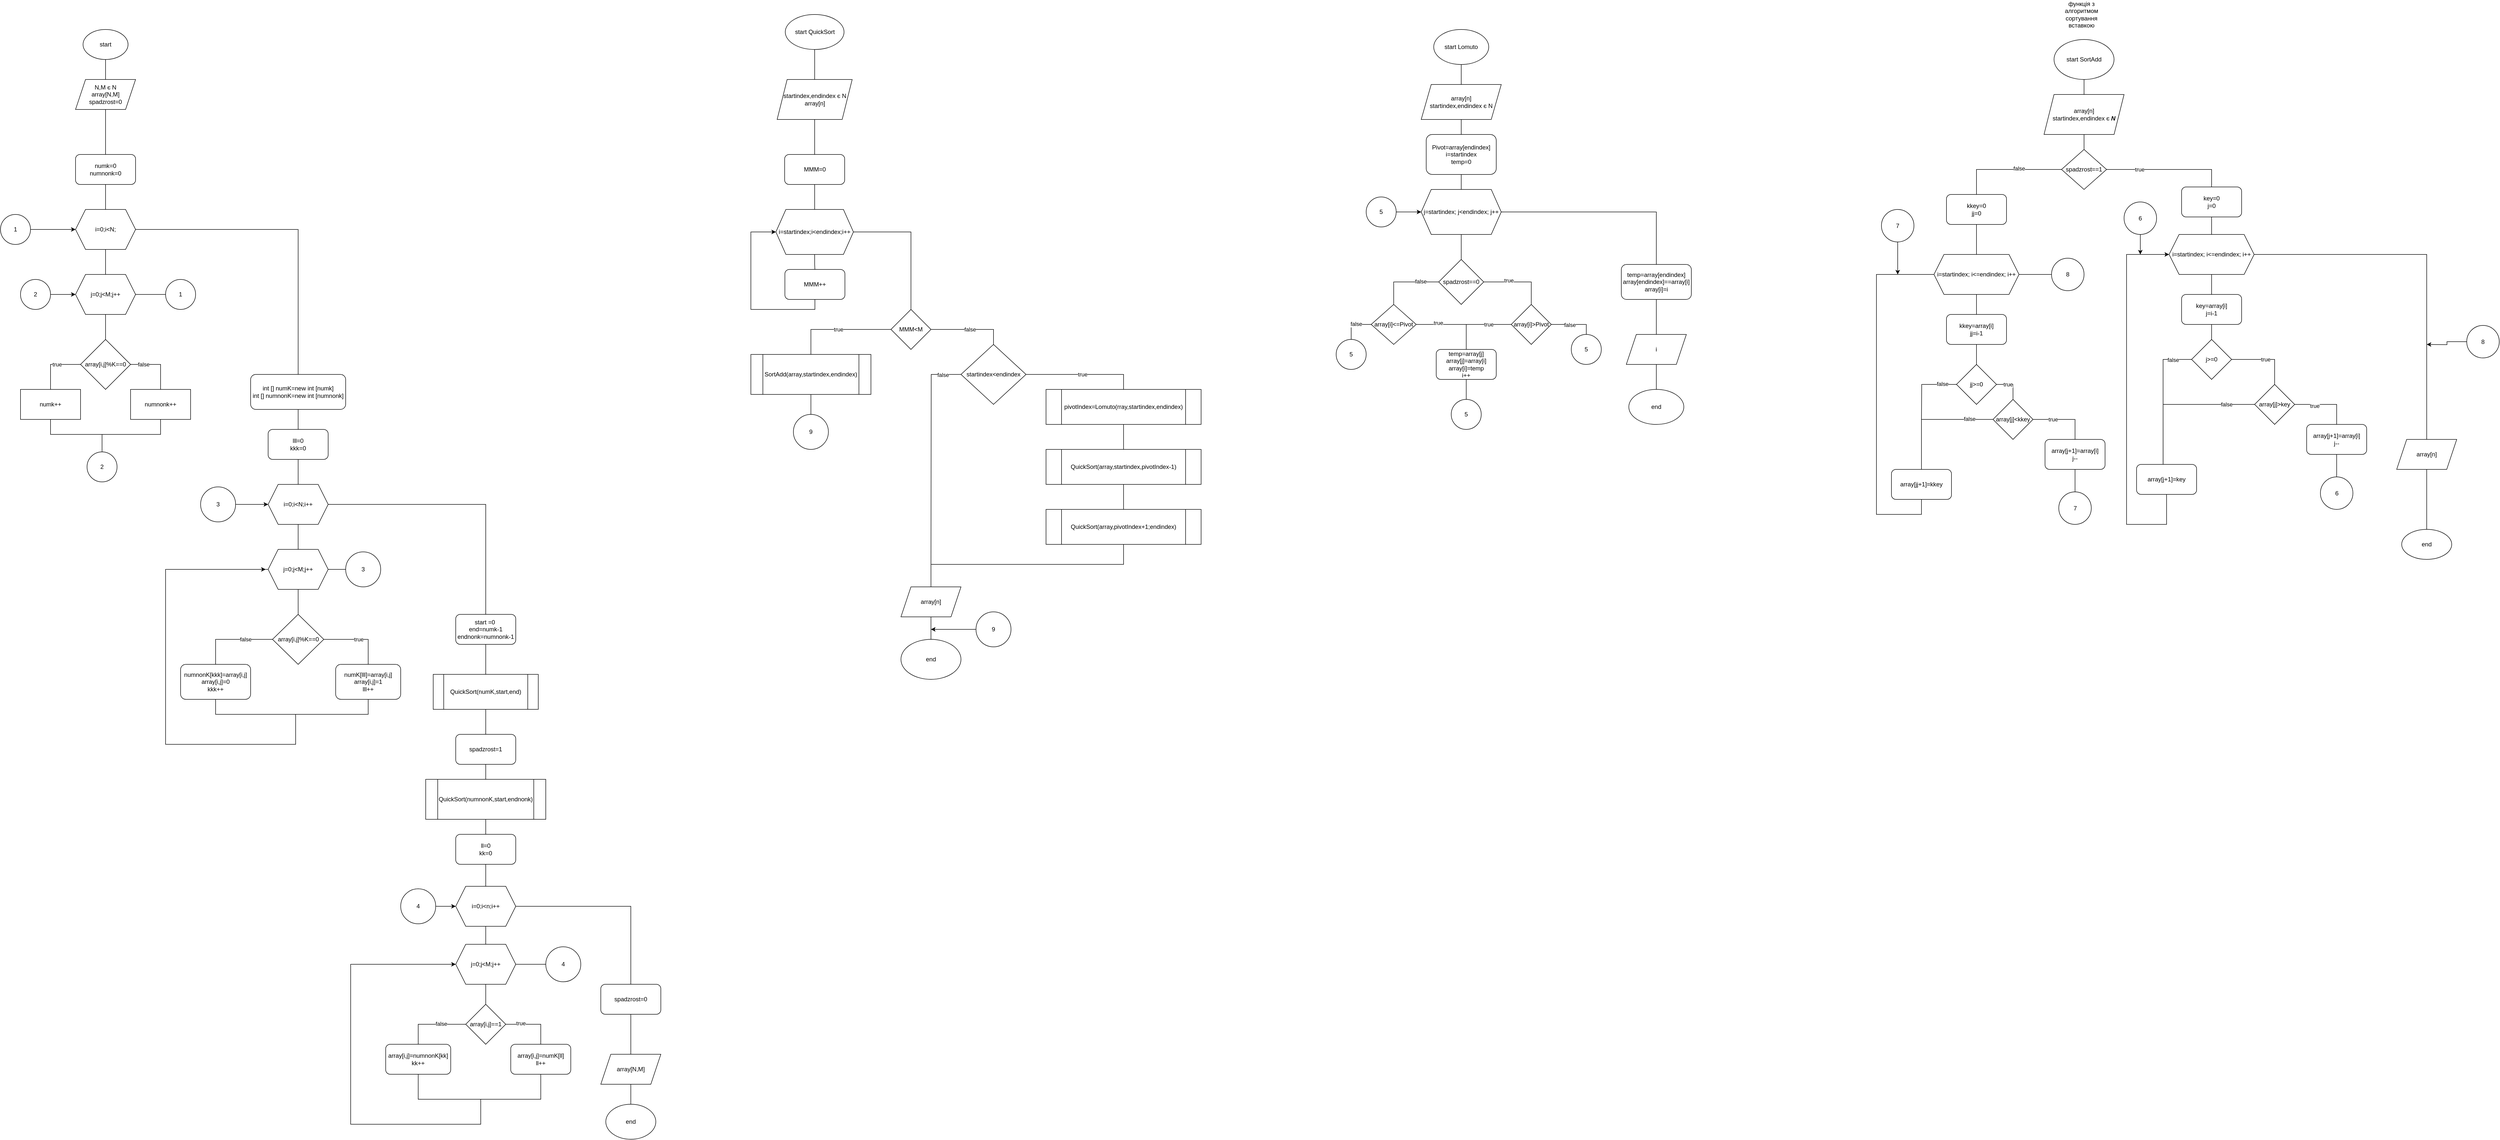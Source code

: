 <mxfile version="15.2.7" type="device"><diagram id="V5NnDhcC6yvz-lqe4se3" name="Сторінка-1"><mxGraphModel dx="1892" dy="2619" grid="1" gridSize="10" guides="1" tooltips="1" connect="1" arrows="1" fold="1" page="1" pageScale="1" pageWidth="827" pageHeight="1169" math="0" shadow="0"><root><mxCell id="0"/><mxCell id="1" parent="0"/><mxCell id="53g4qRXDk7pVkbtSQICC-3" value="" style="edgeStyle=orthogonalEdgeStyle;rounded=0;orthogonalLoop=1;jettySize=auto;html=1;endArrow=none;endFill=0;" parent="1" source="53g4qRXDk7pVkbtSQICC-1" target="53g4qRXDk7pVkbtSQICC-2" edge="1"><mxGeometry relative="1" as="geometry"/></mxCell><mxCell id="53g4qRXDk7pVkbtSQICC-1" value="start" style="ellipse;whiteSpace=wrap;html=1;" parent="1" vertex="1"><mxGeometry x="345" y="-40" width="90" height="60" as="geometry"/></mxCell><mxCell id="53g4qRXDk7pVkbtSQICC-35" style="edgeStyle=orthogonalEdgeStyle;rounded=0;orthogonalLoop=1;jettySize=auto;html=1;entryX=0.5;entryY=0;entryDx=0;entryDy=0;endArrow=none;endFill=0;" parent="1" source="53g4qRXDk7pVkbtSQICC-2" target="53g4qRXDk7pVkbtSQICC-4" edge="1"><mxGeometry relative="1" as="geometry"/></mxCell><mxCell id="53g4qRXDk7pVkbtSQICC-2" value="N,M є N&lt;br&gt;array[N,M]&lt;br&gt;spadzrost=0" style="shape=parallelogram;perimeter=parallelogramPerimeter;whiteSpace=wrap;html=1;fixedSize=1;" parent="1" vertex="1"><mxGeometry x="330" y="60" width="120" height="60" as="geometry"/></mxCell><mxCell id="53g4qRXDk7pVkbtSQICC-4" value="numk=0&lt;br&gt;numnonk=0" style="rounded=1;whiteSpace=wrap;html=1;" parent="1" vertex="1"><mxGeometry x="330" y="210" width="120" height="60" as="geometry"/></mxCell><mxCell id="53g4qRXDk7pVkbtSQICC-7" value="" style="edgeStyle=orthogonalEdgeStyle;rounded=0;orthogonalLoop=1;jettySize=auto;html=1;endArrow=none;endFill=0;" parent="1" source="53g4qRXDk7pVkbtSQICC-6" target="53g4qRXDk7pVkbtSQICC-4" edge="1"><mxGeometry relative="1" as="geometry"/></mxCell><mxCell id="53g4qRXDk7pVkbtSQICC-33" value="" style="edgeStyle=orthogonalEdgeStyle;rounded=0;orthogonalLoop=1;jettySize=auto;html=1;endArrow=none;endFill=0;" parent="1" source="53g4qRXDk7pVkbtSQICC-6" target="53g4qRXDk7pVkbtSQICC-8" edge="1"><mxGeometry relative="1" as="geometry"/></mxCell><mxCell id="53g4qRXDk7pVkbtSQICC-38" style="edgeStyle=orthogonalEdgeStyle;rounded=0;orthogonalLoop=1;jettySize=auto;html=1;entryX=0.5;entryY=0;entryDx=0;entryDy=0;endArrow=none;endFill=0;" parent="1" source="53g4qRXDk7pVkbtSQICC-6" target="53g4qRXDk7pVkbtSQICC-36" edge="1"><mxGeometry relative="1" as="geometry"/></mxCell><mxCell id="53g4qRXDk7pVkbtSQICC-6" value="i=0;i&amp;lt;N;" style="shape=hexagon;perimeter=hexagonPerimeter2;whiteSpace=wrap;html=1;fixedSize=1;" parent="1" vertex="1"><mxGeometry x="330" y="320" width="120" height="80" as="geometry"/></mxCell><mxCell id="53g4qRXDk7pVkbtSQICC-22" style="edgeStyle=orthogonalEdgeStyle;rounded=0;orthogonalLoop=1;jettySize=auto;html=1;endArrow=none;endFill=0;" parent="1" source="53g4qRXDk7pVkbtSQICC-8" target="53g4qRXDk7pVkbtSQICC-10" edge="1"><mxGeometry relative="1" as="geometry"/></mxCell><mxCell id="53g4qRXDk7pVkbtSQICC-29" style="edgeStyle=orthogonalEdgeStyle;rounded=0;orthogonalLoop=1;jettySize=auto;html=1;entryX=0;entryY=0.5;entryDx=0;entryDy=0;endArrow=none;endFill=0;" parent="1" source="53g4qRXDk7pVkbtSQICC-8" target="53g4qRXDk7pVkbtSQICC-24" edge="1"><mxGeometry relative="1" as="geometry"/></mxCell><mxCell id="53g4qRXDk7pVkbtSQICC-8" value="j=0;j&amp;lt;M;j++" style="shape=hexagon;perimeter=hexagonPerimeter2;whiteSpace=wrap;html=1;fixedSize=1;" parent="1" vertex="1"><mxGeometry x="330" y="450" width="120" height="80" as="geometry"/></mxCell><mxCell id="53g4qRXDk7pVkbtSQICC-16" style="edgeStyle=orthogonalEdgeStyle;rounded=0;orthogonalLoop=1;jettySize=auto;html=1;entryX=0.5;entryY=0;entryDx=0;entryDy=0;endArrow=none;endFill=0;" parent="1" source="53g4qRXDk7pVkbtSQICC-10" target="53g4qRXDk7pVkbtSQICC-15" edge="1"><mxGeometry relative="1" as="geometry"><Array as="points"><mxPoint x="500" y="630"/></Array></mxGeometry></mxCell><mxCell id="53g4qRXDk7pVkbtSQICC-18" value="false" style="edgeLabel;html=1;align=center;verticalAlign=middle;resizable=0;points=[];" parent="53g4qRXDk7pVkbtSQICC-16" vertex="1" connectable="0"><mxGeometry x="-0.527" relative="1" as="geometry"><mxPoint as="offset"/></mxGeometry></mxCell><mxCell id="53g4qRXDk7pVkbtSQICC-17" style="edgeStyle=orthogonalEdgeStyle;rounded=0;orthogonalLoop=1;jettySize=auto;html=1;entryX=0.5;entryY=0;entryDx=0;entryDy=0;endArrow=none;endFill=0;" parent="1" source="53g4qRXDk7pVkbtSQICC-10" target="53g4qRXDk7pVkbtSQICC-14" edge="1"><mxGeometry relative="1" as="geometry"><Array as="points"><mxPoint x="280" y="630"/></Array></mxGeometry></mxCell><mxCell id="53g4qRXDk7pVkbtSQICC-19" value="true" style="edgeLabel;html=1;align=center;verticalAlign=middle;resizable=0;points=[];" parent="53g4qRXDk7pVkbtSQICC-17" vertex="1" connectable="0"><mxGeometry x="-0.145" relative="1" as="geometry"><mxPoint as="offset"/></mxGeometry></mxCell><mxCell id="53g4qRXDk7pVkbtSQICC-10" value="array[i,j]%K==0" style="rhombus;whiteSpace=wrap;html=1;" parent="1" vertex="1"><mxGeometry x="340" y="580" width="100" height="100" as="geometry"/></mxCell><mxCell id="53g4qRXDk7pVkbtSQICC-31" style="edgeStyle=orthogonalEdgeStyle;rounded=0;orthogonalLoop=1;jettySize=auto;html=1;endArrow=none;endFill=0;" parent="1" source="53g4qRXDk7pVkbtSQICC-14" target="53g4qRXDk7pVkbtSQICC-25" edge="1"><mxGeometry relative="1" as="geometry"><Array as="points"><mxPoint x="280" y="770"/><mxPoint x="383" y="770"/></Array></mxGeometry></mxCell><mxCell id="53g4qRXDk7pVkbtSQICC-14" value="numk++" style="rounded=0;whiteSpace=wrap;html=1;" parent="1" vertex="1"><mxGeometry x="220" y="680" width="120" height="60" as="geometry"/></mxCell><mxCell id="1cLPcDlWyivFpikgpynX-136" style="edgeStyle=orthogonalEdgeStyle;rounded=0;orthogonalLoop=1;jettySize=auto;html=1;entryX=0.5;entryY=0;entryDx=0;entryDy=0;endArrow=none;endFill=0;" edge="1" parent="1" source="53g4qRXDk7pVkbtSQICC-15" target="53g4qRXDk7pVkbtSQICC-25"><mxGeometry relative="1" as="geometry"><Array as="points"><mxPoint x="500" y="770"/><mxPoint x="383" y="770"/></Array></mxGeometry></mxCell><mxCell id="53g4qRXDk7pVkbtSQICC-15" value="numnonk++" style="rounded=0;whiteSpace=wrap;html=1;" parent="1" vertex="1"><mxGeometry x="440" y="680" width="120" height="60" as="geometry"/></mxCell><mxCell id="53g4qRXDk7pVkbtSQICC-32" style="edgeStyle=orthogonalEdgeStyle;rounded=0;orthogonalLoop=1;jettySize=auto;html=1;entryX=0;entryY=0.5;entryDx=0;entryDy=0;endArrow=classic;endFill=1;" parent="1" source="53g4qRXDk7pVkbtSQICC-23" target="53g4qRXDk7pVkbtSQICC-6" edge="1"><mxGeometry relative="1" as="geometry"/></mxCell><mxCell id="53g4qRXDk7pVkbtSQICC-23" value="1" style="ellipse;whiteSpace=wrap;html=1;aspect=fixed;" parent="1" vertex="1"><mxGeometry x="180" y="330" width="60" height="60" as="geometry"/></mxCell><mxCell id="53g4qRXDk7pVkbtSQICC-24" value="1" style="ellipse;whiteSpace=wrap;html=1;aspect=fixed;" parent="1" vertex="1"><mxGeometry x="510" y="460" width="60" height="60" as="geometry"/></mxCell><mxCell id="53g4qRXDk7pVkbtSQICC-25" value="2" style="ellipse;whiteSpace=wrap;html=1;aspect=fixed;" parent="1" vertex="1"><mxGeometry x="353" y="805" width="60" height="60" as="geometry"/></mxCell><mxCell id="53g4qRXDk7pVkbtSQICC-28" value="" style="edgeStyle=orthogonalEdgeStyle;rounded=0;orthogonalLoop=1;jettySize=auto;html=1;endArrow=classic;endFill=1;" parent="1" source="53g4qRXDk7pVkbtSQICC-27" target="53g4qRXDk7pVkbtSQICC-8" edge="1"><mxGeometry relative="1" as="geometry"/></mxCell><mxCell id="53g4qRXDk7pVkbtSQICC-27" value="2" style="ellipse;whiteSpace=wrap;html=1;aspect=fixed;" parent="1" vertex="1"><mxGeometry x="220" y="460" width="60" height="60" as="geometry"/></mxCell><mxCell id="53g4qRXDk7pVkbtSQICC-40" value="" style="edgeStyle=orthogonalEdgeStyle;rounded=0;orthogonalLoop=1;jettySize=auto;html=1;endArrow=none;endFill=0;" parent="1" source="53g4qRXDk7pVkbtSQICC-36" target="53g4qRXDk7pVkbtSQICC-39" edge="1"><mxGeometry relative="1" as="geometry"/></mxCell><mxCell id="53g4qRXDk7pVkbtSQICC-36" value="int [] numK=new int [numk]&lt;br&gt;int [] numnonK=new int [numnonk]&lt;br&gt;" style="rounded=1;whiteSpace=wrap;html=1;" parent="1" vertex="1"><mxGeometry x="680" y="650" width="190" height="70" as="geometry"/></mxCell><mxCell id="53g4qRXDk7pVkbtSQICC-42" value="" style="edgeStyle=orthogonalEdgeStyle;rounded=0;orthogonalLoop=1;jettySize=auto;html=1;endArrow=none;endFill=0;" parent="1" source="53g4qRXDk7pVkbtSQICC-39" target="53g4qRXDk7pVkbtSQICC-41" edge="1"><mxGeometry relative="1" as="geometry"/></mxCell><mxCell id="53g4qRXDk7pVkbtSQICC-39" value="lll=0&lt;br&gt;kkk=0" style="rounded=1;whiteSpace=wrap;html=1;" parent="1" vertex="1"><mxGeometry x="715" y="760" width="120" height="60" as="geometry"/></mxCell><mxCell id="53g4qRXDk7pVkbtSQICC-44" value="" style="edgeStyle=orthogonalEdgeStyle;rounded=0;orthogonalLoop=1;jettySize=auto;html=1;endArrow=none;endFill=0;" parent="1" source="53g4qRXDk7pVkbtSQICC-41" target="53g4qRXDk7pVkbtSQICC-43" edge="1"><mxGeometry relative="1" as="geometry"/></mxCell><mxCell id="53g4qRXDk7pVkbtSQICC-60" style="edgeStyle=orthogonalEdgeStyle;rounded=0;orthogonalLoop=1;jettySize=auto;html=1;entryX=0.5;entryY=0;entryDx=0;entryDy=0;endArrow=none;endFill=0;" parent="1" source="53g4qRXDk7pVkbtSQICC-41" target="53g4qRXDk7pVkbtSQICC-59" edge="1"><mxGeometry relative="1" as="geometry"/></mxCell><mxCell id="53g4qRXDk7pVkbtSQICC-41" value="i=0;i&amp;lt;N;i++" style="shape=hexagon;perimeter=hexagonPerimeter2;whiteSpace=wrap;html=1;fixedSize=1;" parent="1" vertex="1"><mxGeometry x="715" y="870" width="120" height="80" as="geometry"/></mxCell><mxCell id="53g4qRXDk7pVkbtSQICC-46" value="" style="edgeStyle=orthogonalEdgeStyle;rounded=0;orthogonalLoop=1;jettySize=auto;html=1;endArrow=none;endFill=0;" parent="1" source="53g4qRXDk7pVkbtSQICC-43" target="53g4qRXDk7pVkbtSQICC-45" edge="1"><mxGeometry relative="1" as="geometry"/></mxCell><mxCell id="53g4qRXDk7pVkbtSQICC-54" style="edgeStyle=orthogonalEdgeStyle;rounded=0;orthogonalLoop=1;jettySize=auto;html=1;endArrow=none;endFill=0;" parent="1" source="53g4qRXDk7pVkbtSQICC-43" edge="1"><mxGeometry relative="1" as="geometry"><mxPoint x="710" y="1040" as="targetPoint"/></mxGeometry></mxCell><mxCell id="53g4qRXDk7pVkbtSQICC-58" value="" style="edgeStyle=orthogonalEdgeStyle;rounded=0;orthogonalLoop=1;jettySize=auto;html=1;endArrow=none;endFill=0;" parent="1" source="53g4qRXDk7pVkbtSQICC-43" target="53g4qRXDk7pVkbtSQICC-55" edge="1"><mxGeometry relative="1" as="geometry"/></mxCell><mxCell id="53g4qRXDk7pVkbtSQICC-43" value="j=0;j&amp;lt;M;j++" style="shape=hexagon;perimeter=hexagonPerimeter2;whiteSpace=wrap;html=1;fixedSize=1;" parent="1" vertex="1"><mxGeometry x="715" y="1000" width="120" height="80" as="geometry"/></mxCell><mxCell id="53g4qRXDk7pVkbtSQICC-49" style="edgeStyle=orthogonalEdgeStyle;rounded=0;orthogonalLoop=1;jettySize=auto;html=1;entryX=0.5;entryY=0;entryDx=0;entryDy=0;endArrow=none;endFill=0;" parent="1" source="53g4qRXDk7pVkbtSQICC-45" target="53g4qRXDk7pVkbtSQICC-48" edge="1"><mxGeometry relative="1" as="geometry"/></mxCell><mxCell id="53g4qRXDk7pVkbtSQICC-51" value="false" style="edgeLabel;html=1;align=center;verticalAlign=middle;resizable=0;points=[];" parent="53g4qRXDk7pVkbtSQICC-49" vertex="1" connectable="0"><mxGeometry x="-0.319" y="3" relative="1" as="geometry"><mxPoint x="2" y="-3" as="offset"/></mxGeometry></mxCell><mxCell id="53g4qRXDk7pVkbtSQICC-50" value="true" style="edgeStyle=orthogonalEdgeStyle;rounded=0;orthogonalLoop=1;jettySize=auto;html=1;entryX=0.5;entryY=0;entryDx=0;entryDy=0;endArrow=none;endFill=0;" parent="1" source="53g4qRXDk7pVkbtSQICC-45" target="53g4qRXDk7pVkbtSQICC-47" edge="1"><mxGeometry relative="1" as="geometry"/></mxCell><mxCell id="53g4qRXDk7pVkbtSQICC-45" value="array[i,j]%K==0" style="rhombus;whiteSpace=wrap;html=1;" parent="1" vertex="1"><mxGeometry x="723.75" y="1130" width="102.5" height="100" as="geometry"/></mxCell><mxCell id="53g4qRXDk7pVkbtSQICC-53" style="edgeStyle=orthogonalEdgeStyle;rounded=0;orthogonalLoop=1;jettySize=auto;html=1;endArrow=none;endFill=0;" parent="1" source="53g4qRXDk7pVkbtSQICC-47" edge="1"><mxGeometry relative="1" as="geometry"><mxPoint x="770" y="1350" as="targetPoint"/><Array as="points"><mxPoint x="915" y="1330"/><mxPoint x="770" y="1330"/></Array></mxGeometry></mxCell><mxCell id="53g4qRXDk7pVkbtSQICC-47" value="numK[lll]=array[i,j]&lt;br&gt;array[i,j]=1&lt;br&gt;lll++" style="rounded=1;whiteSpace=wrap;html=1;" parent="1" vertex="1"><mxGeometry x="850" y="1230" width="130" height="70" as="geometry"/></mxCell><mxCell id="53g4qRXDk7pVkbtSQICC-52" style="edgeStyle=orthogonalEdgeStyle;rounded=0;orthogonalLoop=1;jettySize=auto;html=1;endArrow=classic;endFill=1;" parent="1" source="53g4qRXDk7pVkbtSQICC-48" edge="1"><mxGeometry relative="1" as="geometry"><mxPoint x="710" y="1040" as="targetPoint"/><Array as="points"><mxPoint x="610" y="1330"/><mxPoint x="770" y="1330"/><mxPoint x="770" y="1390"/><mxPoint x="510" y="1390"/><mxPoint x="510" y="1040"/></Array></mxGeometry></mxCell><mxCell id="53g4qRXDk7pVkbtSQICC-48" value="numnonK[kkk]=array[i,j]&lt;br&gt;array[i,j]=0&lt;br&gt;kkk++" style="rounded=1;whiteSpace=wrap;html=1;" parent="1" vertex="1"><mxGeometry x="540" y="1230" width="140" height="70" as="geometry"/></mxCell><mxCell id="53g4qRXDk7pVkbtSQICC-55" value="3" style="ellipse;whiteSpace=wrap;html=1;aspect=fixed;" parent="1" vertex="1"><mxGeometry x="870" y="1005" width="70" height="70" as="geometry"/></mxCell><mxCell id="53g4qRXDk7pVkbtSQICC-57" value="" style="edgeStyle=orthogonalEdgeStyle;rounded=0;orthogonalLoop=1;jettySize=auto;html=1;endArrow=classic;endFill=1;" parent="1" source="53g4qRXDk7pVkbtSQICC-56" target="53g4qRXDk7pVkbtSQICC-41" edge="1"><mxGeometry relative="1" as="geometry"/></mxCell><mxCell id="53g4qRXDk7pVkbtSQICC-56" value="3" style="ellipse;whiteSpace=wrap;html=1;aspect=fixed;" parent="1" vertex="1"><mxGeometry x="580" y="875" width="70" height="70" as="geometry"/></mxCell><mxCell id="53g4qRXDk7pVkbtSQICC-62" value="" style="edgeStyle=orthogonalEdgeStyle;rounded=0;orthogonalLoop=1;jettySize=auto;html=1;endArrow=none;endFill=0;" parent="1" source="53g4qRXDk7pVkbtSQICC-59" target="53g4qRXDk7pVkbtSQICC-61" edge="1"><mxGeometry relative="1" as="geometry"/></mxCell><mxCell id="53g4qRXDk7pVkbtSQICC-59" value="start =0&amp;nbsp;&lt;br&gt;end=numk-1&lt;br&gt;endnonk=numnonk-1" style="rounded=1;whiteSpace=wrap;html=1;" parent="1" vertex="1"><mxGeometry x="1090" y="1130" width="120" height="60" as="geometry"/></mxCell><mxCell id="53g4qRXDk7pVkbtSQICC-64" value="" style="edgeStyle=orthogonalEdgeStyle;rounded=0;orthogonalLoop=1;jettySize=auto;html=1;endArrow=none;endFill=0;" parent="1" source="53g4qRXDk7pVkbtSQICC-61" target="53g4qRXDk7pVkbtSQICC-63" edge="1"><mxGeometry relative="1" as="geometry"/></mxCell><mxCell id="53g4qRXDk7pVkbtSQICC-61" value="QuickSort(numK,start,end)" style="shape=process;whiteSpace=wrap;html=1;backgroundOutline=1;" parent="1" vertex="1"><mxGeometry x="1045" y="1250" width="210" height="70" as="geometry"/></mxCell><mxCell id="53g4qRXDk7pVkbtSQICC-66" value="" style="edgeStyle=orthogonalEdgeStyle;rounded=0;orthogonalLoop=1;jettySize=auto;html=1;endArrow=none;endFill=0;" parent="1" source="53g4qRXDk7pVkbtSQICC-63" target="53g4qRXDk7pVkbtSQICC-65" edge="1"><mxGeometry relative="1" as="geometry"/></mxCell><mxCell id="53g4qRXDk7pVkbtSQICC-63" value="spadzrost=1" style="rounded=1;whiteSpace=wrap;html=1;" parent="1" vertex="1"><mxGeometry x="1090" y="1370" width="120" height="60" as="geometry"/></mxCell><mxCell id="53g4qRXDk7pVkbtSQICC-65" value="QuickSort(numnonK,start,endnonk)" style="shape=process;whiteSpace=wrap;html=1;backgroundOutline=1;" parent="1" vertex="1"><mxGeometry x="1030" y="1460" width="240" height="80" as="geometry"/></mxCell><mxCell id="53g4qRXDk7pVkbtSQICC-68" value="" style="edgeStyle=orthogonalEdgeStyle;rounded=0;orthogonalLoop=1;jettySize=auto;html=1;endArrow=none;endFill=0;" parent="1" source="53g4qRXDk7pVkbtSQICC-67" target="53g4qRXDk7pVkbtSQICC-65" edge="1"><mxGeometry relative="1" as="geometry"/></mxCell><mxCell id="53g4qRXDk7pVkbtSQICC-71" value="" style="edgeStyle=orthogonalEdgeStyle;rounded=0;orthogonalLoop=1;jettySize=auto;html=1;endArrow=none;endFill=0;" parent="1" source="53g4qRXDk7pVkbtSQICC-67" target="53g4qRXDk7pVkbtSQICC-69" edge="1"><mxGeometry relative="1" as="geometry"/></mxCell><mxCell id="53g4qRXDk7pVkbtSQICC-67" value="ll=0&lt;br&gt;kk=0" style="rounded=1;whiteSpace=wrap;html=1;" parent="1" vertex="1"><mxGeometry x="1090" y="1570" width="120" height="60" as="geometry"/></mxCell><mxCell id="53g4qRXDk7pVkbtSQICC-72" value="" style="edgeStyle=orthogonalEdgeStyle;rounded=0;orthogonalLoop=1;jettySize=auto;html=1;endArrow=none;endFill=0;" parent="1" source="53g4qRXDk7pVkbtSQICC-69" target="53g4qRXDk7pVkbtSQICC-70" edge="1"><mxGeometry relative="1" as="geometry"/></mxCell><mxCell id="53g4qRXDk7pVkbtSQICC-88" style="edgeStyle=orthogonalEdgeStyle;rounded=0;orthogonalLoop=1;jettySize=auto;html=1;entryX=0.5;entryY=0;entryDx=0;entryDy=0;endArrow=none;endFill=0;" parent="1" source="53g4qRXDk7pVkbtSQICC-69" target="53g4qRXDk7pVkbtSQICC-87" edge="1"><mxGeometry relative="1" as="geometry"/></mxCell><mxCell id="53g4qRXDk7pVkbtSQICC-69" value="i=0;i&amp;lt;n;i++" style="shape=hexagon;perimeter=hexagonPerimeter2;whiteSpace=wrap;html=1;fixedSize=1;" parent="1" vertex="1"><mxGeometry x="1090" y="1674" width="120" height="80" as="geometry"/></mxCell><mxCell id="53g4qRXDk7pVkbtSQICC-77" value="" style="edgeStyle=orthogonalEdgeStyle;rounded=0;orthogonalLoop=1;jettySize=auto;html=1;endArrow=none;endFill=0;" parent="1" source="53g4qRXDk7pVkbtSQICC-70" target="53g4qRXDk7pVkbtSQICC-73" edge="1"><mxGeometry relative="1" as="geometry"/></mxCell><mxCell id="53g4qRXDk7pVkbtSQICC-86" value="" style="edgeStyle=orthogonalEdgeStyle;rounded=0;orthogonalLoop=1;jettySize=auto;html=1;endArrow=none;endFill=0;" parent="1" source="53g4qRXDk7pVkbtSQICC-70" target="53g4qRXDk7pVkbtSQICC-83" edge="1"><mxGeometry relative="1" as="geometry"/></mxCell><mxCell id="53g4qRXDk7pVkbtSQICC-70" value="j=0;j&amp;lt;M;j++" style="shape=hexagon;perimeter=hexagonPerimeter2;whiteSpace=wrap;html=1;fixedSize=1;" parent="1" vertex="1"><mxGeometry x="1090" y="1790" width="120" height="80" as="geometry"/></mxCell><mxCell id="53g4qRXDk7pVkbtSQICC-76" style="edgeStyle=orthogonalEdgeStyle;rounded=0;orthogonalLoop=1;jettySize=auto;html=1;entryX=0.5;entryY=0;entryDx=0;entryDy=0;endArrow=none;endFill=0;" parent="1" source="53g4qRXDk7pVkbtSQICC-73" target="53g4qRXDk7pVkbtSQICC-75" edge="1"><mxGeometry relative="1" as="geometry"/></mxCell><mxCell id="53g4qRXDk7pVkbtSQICC-79" value="true" style="edgeLabel;html=1;align=center;verticalAlign=middle;resizable=0;points=[];" parent="53g4qRXDk7pVkbtSQICC-76" vertex="1" connectable="0"><mxGeometry x="-0.455" y="2" relative="1" as="geometry"><mxPoint as="offset"/></mxGeometry></mxCell><mxCell id="53g4qRXDk7pVkbtSQICC-78" style="edgeStyle=orthogonalEdgeStyle;rounded=0;orthogonalLoop=1;jettySize=auto;html=1;entryX=0.5;entryY=0;entryDx=0;entryDy=0;endArrow=none;endFill=0;" parent="1" source="53g4qRXDk7pVkbtSQICC-73" target="53g4qRXDk7pVkbtSQICC-74" edge="1"><mxGeometry relative="1" as="geometry"/></mxCell><mxCell id="53g4qRXDk7pVkbtSQICC-80" value="false" style="edgeLabel;html=1;align=center;verticalAlign=middle;resizable=0;points=[];" parent="53g4qRXDk7pVkbtSQICC-78" vertex="1" connectable="0"><mxGeometry x="-0.274" y="-1" relative="1" as="geometry"><mxPoint as="offset"/></mxGeometry></mxCell><mxCell id="53g4qRXDk7pVkbtSQICC-73" value="array[i,j]==1" style="rhombus;whiteSpace=wrap;html=1;" parent="1" vertex="1"><mxGeometry x="1110" y="1910" width="80" height="80" as="geometry"/></mxCell><mxCell id="53g4qRXDk7pVkbtSQICC-81" style="edgeStyle=orthogonalEdgeStyle;rounded=0;orthogonalLoop=1;jettySize=auto;html=1;entryX=0;entryY=0.5;entryDx=0;entryDy=0;endArrow=classic;endFill=1;" parent="1" source="53g4qRXDk7pVkbtSQICC-74" target="53g4qRXDk7pVkbtSQICC-70" edge="1"><mxGeometry relative="1" as="geometry"><Array as="points"><mxPoint x="1015" y="2100"/><mxPoint x="1140" y="2100"/><mxPoint x="1140" y="2150"/><mxPoint x="880" y="2150"/><mxPoint x="880" y="1830"/></Array></mxGeometry></mxCell><mxCell id="53g4qRXDk7pVkbtSQICC-74" value="array[i,j]=numnonK[kk]&lt;br&gt;kk++" style="rounded=1;whiteSpace=wrap;html=1;" parent="1" vertex="1"><mxGeometry x="950" y="1990" width="130" height="60" as="geometry"/></mxCell><mxCell id="53g4qRXDk7pVkbtSQICC-82" style="edgeStyle=orthogonalEdgeStyle;rounded=0;orthogonalLoop=1;jettySize=auto;html=1;endArrow=none;endFill=0;" parent="1" source="53g4qRXDk7pVkbtSQICC-75" edge="1"><mxGeometry relative="1" as="geometry"><mxPoint x="1060" y="2100" as="targetPoint"/><Array as="points"><mxPoint x="1260" y="2100"/></Array></mxGeometry></mxCell><mxCell id="53g4qRXDk7pVkbtSQICC-75" value="array[i,j]=numK[ll]&lt;br&gt;ll++" style="rounded=1;whiteSpace=wrap;html=1;" parent="1" vertex="1"><mxGeometry x="1200" y="1990" width="120" height="60" as="geometry"/></mxCell><mxCell id="53g4qRXDk7pVkbtSQICC-83" value="4" style="ellipse;whiteSpace=wrap;html=1;aspect=fixed;" parent="1" vertex="1"><mxGeometry x="1270" y="1795" width="70" height="70" as="geometry"/></mxCell><mxCell id="53g4qRXDk7pVkbtSQICC-85" value="" style="edgeStyle=orthogonalEdgeStyle;rounded=0;orthogonalLoop=1;jettySize=auto;html=1;endArrow=classic;endFill=1;" parent="1" source="53g4qRXDk7pVkbtSQICC-84" target="53g4qRXDk7pVkbtSQICC-69" edge="1"><mxGeometry relative="1" as="geometry"/></mxCell><mxCell id="53g4qRXDk7pVkbtSQICC-84" value="4" style="ellipse;whiteSpace=wrap;html=1;aspect=fixed;" parent="1" vertex="1"><mxGeometry x="980" y="1679" width="70" height="70" as="geometry"/></mxCell><mxCell id="1cLPcDlWyivFpikgpynX-117" style="edgeStyle=orthogonalEdgeStyle;rounded=0;orthogonalLoop=1;jettySize=auto;html=1;entryX=0.5;entryY=0;entryDx=0;entryDy=0;endArrow=none;endFill=0;" edge="1" parent="1" source="53g4qRXDk7pVkbtSQICC-87" target="1cLPcDlWyivFpikgpynX-116"><mxGeometry relative="1" as="geometry"/></mxCell><mxCell id="53g4qRXDk7pVkbtSQICC-87" value="spadzrost=0" style="rounded=1;whiteSpace=wrap;html=1;" parent="1" vertex="1"><mxGeometry x="1380" y="1870" width="120" height="60" as="geometry"/></mxCell><mxCell id="53g4qRXDk7pVkbtSQICC-95" value="" style="edgeStyle=orthogonalEdgeStyle;rounded=0;orthogonalLoop=1;jettySize=auto;html=1;endArrow=none;endFill=0;" parent="1" source="53g4qRXDk7pVkbtSQICC-93" target="53g4qRXDk7pVkbtSQICC-94" edge="1"><mxGeometry relative="1" as="geometry"/></mxCell><mxCell id="53g4qRXDk7pVkbtSQICC-93" value="start QuickSort" style="ellipse;whiteSpace=wrap;html=1;" parent="1" vertex="1"><mxGeometry x="1748.75" y="-70" width="117.5" height="70" as="geometry"/></mxCell><mxCell id="53g4qRXDk7pVkbtSQICC-94" value="startindex,endindex є N&lt;br&gt;array[n]" style="shape=parallelogram;perimeter=parallelogramPerimeter;whiteSpace=wrap;html=1;fixedSize=1;" parent="1" vertex="1"><mxGeometry x="1732.5" y="60" width="150" height="80" as="geometry"/></mxCell><mxCell id="53g4qRXDk7pVkbtSQICC-97" value="" style="edgeStyle=orthogonalEdgeStyle;rounded=0;orthogonalLoop=1;jettySize=auto;html=1;endArrow=none;endFill=0;" parent="1" source="53g4qRXDk7pVkbtSQICC-96" target="53g4qRXDk7pVkbtSQICC-94" edge="1"><mxGeometry relative="1" as="geometry"/></mxCell><mxCell id="53g4qRXDk7pVkbtSQICC-99" value="" style="edgeStyle=orthogonalEdgeStyle;rounded=0;orthogonalLoop=1;jettySize=auto;html=1;endArrow=none;endFill=0;" parent="1" source="53g4qRXDk7pVkbtSQICC-96" target="53g4qRXDk7pVkbtSQICC-98" edge="1"><mxGeometry relative="1" as="geometry"/></mxCell><mxCell id="53g4qRXDk7pVkbtSQICC-96" value="MMM=0" style="rounded=1;whiteSpace=wrap;html=1;" parent="1" vertex="1"><mxGeometry x="1747.5" y="210" width="120" height="60" as="geometry"/></mxCell><mxCell id="53g4qRXDk7pVkbtSQICC-101" value="" style="edgeStyle=orthogonalEdgeStyle;rounded=0;orthogonalLoop=1;jettySize=auto;html=1;endArrow=none;endFill=0;" parent="1" source="53g4qRXDk7pVkbtSQICC-98" target="53g4qRXDk7pVkbtSQICC-100" edge="1"><mxGeometry relative="1" as="geometry"/></mxCell><mxCell id="53g4qRXDk7pVkbtSQICC-104" style="edgeStyle=orthogonalEdgeStyle;rounded=0;orthogonalLoop=1;jettySize=auto;html=1;entryX=0.5;entryY=0;entryDx=0;entryDy=0;endArrow=none;endFill=0;" parent="1" source="53g4qRXDk7pVkbtSQICC-98" target="53g4qRXDk7pVkbtSQICC-103" edge="1"><mxGeometry relative="1" as="geometry"/></mxCell><mxCell id="53g4qRXDk7pVkbtSQICC-98" value="i=startindex;i&amp;lt;endindex;i++" style="shape=hexagon;perimeter=hexagonPerimeter2;whiteSpace=wrap;html=1;fixedSize=1;" parent="1" vertex="1"><mxGeometry x="1730" y="320" width="155" height="90" as="geometry"/></mxCell><mxCell id="53g4qRXDk7pVkbtSQICC-102" style="edgeStyle=orthogonalEdgeStyle;rounded=0;orthogonalLoop=1;jettySize=auto;html=1;entryX=0;entryY=0.5;entryDx=0;entryDy=0;endArrow=classic;endFill=1;" parent="1" source="53g4qRXDk7pVkbtSQICC-100" target="53g4qRXDk7pVkbtSQICC-98" edge="1"><mxGeometry relative="1" as="geometry"><Array as="points"><mxPoint x="1808" y="520"/><mxPoint x="1680" y="520"/><mxPoint x="1680" y="365"/></Array></mxGeometry></mxCell><mxCell id="53g4qRXDk7pVkbtSQICC-100" value="MMM++" style="rounded=1;whiteSpace=wrap;html=1;" parent="1" vertex="1"><mxGeometry x="1748" y="440" width="120" height="60" as="geometry"/></mxCell><mxCell id="53g4qRXDk7pVkbtSQICC-106" value="true" style="edgeStyle=orthogonalEdgeStyle;rounded=0;orthogonalLoop=1;jettySize=auto;html=1;endArrow=none;endFill=0;" parent="1" source="53g4qRXDk7pVkbtSQICC-103" target="53g4qRXDk7pVkbtSQICC-105" edge="1"><mxGeometry relative="1" as="geometry"/></mxCell><mxCell id="53g4qRXDk7pVkbtSQICC-108" value="false" style="edgeStyle=orthogonalEdgeStyle;rounded=0;orthogonalLoop=1;jettySize=auto;html=1;entryX=0.5;entryY=0;entryDx=0;entryDy=0;endArrow=none;endFill=0;" parent="1" source="53g4qRXDk7pVkbtSQICC-103" target="53g4qRXDk7pVkbtSQICC-107" edge="1"><mxGeometry relative="1" as="geometry"/></mxCell><mxCell id="53g4qRXDk7pVkbtSQICC-103" value="MMM&amp;lt;M" style="rhombus;whiteSpace=wrap;html=1;" parent="1" vertex="1"><mxGeometry x="1960" y="520" width="80" height="80" as="geometry"/></mxCell><mxCell id="53g4qRXDk7pVkbtSQICC-105" value="SortAdd(array,startindex,endindex)" style="shape=process;whiteSpace=wrap;html=1;backgroundOutline=1;" parent="1" vertex="1"><mxGeometry x="1680" y="610" width="240" height="80" as="geometry"/></mxCell><mxCell id="53g4qRXDk7pVkbtSQICC-110" value="true" style="edgeStyle=orthogonalEdgeStyle;rounded=0;orthogonalLoop=1;jettySize=auto;html=1;entryX=0.5;entryY=0;entryDx=0;entryDy=0;endArrow=none;endFill=0;" parent="1" source="53g4qRXDk7pVkbtSQICC-107" target="53g4qRXDk7pVkbtSQICC-109" edge="1"><mxGeometry relative="1" as="geometry"/></mxCell><mxCell id="1cLPcDlWyivFpikgpynX-129" style="edgeStyle=orthogonalEdgeStyle;rounded=0;orthogonalLoop=1;jettySize=auto;html=1;endArrow=none;endFill=0;" edge="1" parent="1" source="53g4qRXDk7pVkbtSQICC-107"><mxGeometry relative="1" as="geometry"><mxPoint x="2040.0" y="1030" as="targetPoint"/></mxGeometry></mxCell><mxCell id="1cLPcDlWyivFpikgpynX-131" value="false" style="edgeLabel;html=1;align=center;verticalAlign=middle;resizable=0;points=[];" vertex="1" connectable="0" parent="1cLPcDlWyivFpikgpynX-129"><mxGeometry x="-0.834" y="1" relative="1" as="geometry"><mxPoint as="offset"/></mxGeometry></mxCell><mxCell id="53g4qRXDk7pVkbtSQICC-107" value="startindex&amp;lt;endindex" style="rhombus;whiteSpace=wrap;html=1;" parent="1" vertex="1"><mxGeometry x="2100" y="590" width="130" height="120" as="geometry"/></mxCell><mxCell id="53g4qRXDk7pVkbtSQICC-113" value="" style="edgeStyle=orthogonalEdgeStyle;rounded=0;orthogonalLoop=1;jettySize=auto;html=1;endArrow=none;endFill=0;" parent="1" source="53g4qRXDk7pVkbtSQICC-109" target="53g4qRXDk7pVkbtSQICC-111" edge="1"><mxGeometry relative="1" as="geometry"/></mxCell><mxCell id="53g4qRXDk7pVkbtSQICC-109" value="pivotIndex=Lomuto(rray,startindex,endindex)" style="shape=process;whiteSpace=wrap;html=1;backgroundOutline=1;" parent="1" vertex="1"><mxGeometry x="2270" y="680" width="310" height="70" as="geometry"/></mxCell><mxCell id="1cLPcDlWyivFpikgpynX-125" value="" style="edgeStyle=orthogonalEdgeStyle;rounded=0;orthogonalLoop=1;jettySize=auto;html=1;endArrow=none;endFill=0;" edge="1" parent="1" source="53g4qRXDk7pVkbtSQICC-111" target="1cLPcDlWyivFpikgpynX-124"><mxGeometry relative="1" as="geometry"/></mxCell><mxCell id="53g4qRXDk7pVkbtSQICC-111" value="QuickSort(array,startindex,pivotIndex-1)" style="shape=process;whiteSpace=wrap;html=1;backgroundOutline=1;" parent="1" vertex="1"><mxGeometry x="2270" y="800" width="310" height="70" as="geometry"/></mxCell><mxCell id="1cLPcDlWyivFpikgpynX-3" value="" style="edgeStyle=orthogonalEdgeStyle;rounded=0;orthogonalLoop=1;jettySize=auto;html=1;endArrow=none;endFill=0;" edge="1" parent="1" source="1cLPcDlWyivFpikgpynX-1" target="1cLPcDlWyivFpikgpynX-2"><mxGeometry relative="1" as="geometry"/></mxCell><mxCell id="1cLPcDlWyivFpikgpynX-1" value="start Lomuto" style="ellipse;whiteSpace=wrap;html=1;" vertex="1" parent="1"><mxGeometry x="3045" y="-40" width="110" height="70" as="geometry"/></mxCell><mxCell id="1cLPcDlWyivFpikgpynX-2" value="array[n]&lt;br&gt;startindex,endindex є N" style="shape=parallelogram;perimeter=parallelogramPerimeter;whiteSpace=wrap;html=1;fixedSize=1;" vertex="1" parent="1"><mxGeometry x="3020" y="70" width="160" height="70" as="geometry"/></mxCell><mxCell id="1cLPcDlWyivFpikgpynX-5" value="" style="edgeStyle=orthogonalEdgeStyle;rounded=0;orthogonalLoop=1;jettySize=auto;html=1;endArrow=none;endFill=0;" edge="1" parent="1" source="1cLPcDlWyivFpikgpynX-4" target="1cLPcDlWyivFpikgpynX-2"><mxGeometry relative="1" as="geometry"/></mxCell><mxCell id="1cLPcDlWyivFpikgpynX-4" value="Pivot=array[endindex]&lt;br&gt;i=startindex&lt;br&gt;temp=0" style="rounded=1;whiteSpace=wrap;html=1;" vertex="1" parent="1"><mxGeometry x="3030" y="170" width="140" height="80" as="geometry"/></mxCell><mxCell id="1cLPcDlWyivFpikgpynX-7" value="" style="edgeStyle=orthogonalEdgeStyle;rounded=0;orthogonalLoop=1;jettySize=auto;html=1;endArrow=none;endFill=0;" edge="1" parent="1" source="1cLPcDlWyivFpikgpynX-6" target="1cLPcDlWyivFpikgpynX-4"><mxGeometry relative="1" as="geometry"/></mxCell><mxCell id="1cLPcDlWyivFpikgpynX-9" value="" style="edgeStyle=orthogonalEdgeStyle;rounded=0;orthogonalLoop=1;jettySize=auto;html=1;endArrow=none;endFill=0;" edge="1" parent="1" source="1cLPcDlWyivFpikgpynX-6" target="1cLPcDlWyivFpikgpynX-8"><mxGeometry relative="1" as="geometry"/></mxCell><mxCell id="1cLPcDlWyivFpikgpynX-31" style="edgeStyle=orthogonalEdgeStyle;rounded=0;orthogonalLoop=1;jettySize=auto;html=1;endArrow=none;endFill=0;" edge="1" parent="1" source="1cLPcDlWyivFpikgpynX-6" target="1cLPcDlWyivFpikgpynX-30"><mxGeometry relative="1" as="geometry"/></mxCell><mxCell id="1cLPcDlWyivFpikgpynX-6" value="j=startindex; j&amp;lt;endindex; j++" style="shape=hexagon;perimeter=hexagonPerimeter2;whiteSpace=wrap;html=1;fixedSize=1;" vertex="1" parent="1"><mxGeometry x="3020" y="280" width="160" height="90" as="geometry"/></mxCell><mxCell id="1cLPcDlWyivFpikgpynX-12" style="edgeStyle=orthogonalEdgeStyle;rounded=0;orthogonalLoop=1;jettySize=auto;html=1;entryX=0.5;entryY=0;entryDx=0;entryDy=0;endArrow=none;endFill=0;" edge="1" parent="1" source="1cLPcDlWyivFpikgpynX-8" target="1cLPcDlWyivFpikgpynX-10"><mxGeometry relative="1" as="geometry"/></mxCell><mxCell id="1cLPcDlWyivFpikgpynX-14" value="true" style="edgeLabel;html=1;align=center;verticalAlign=middle;resizable=0;points=[];" vertex="1" connectable="0" parent="1cLPcDlWyivFpikgpynX-12"><mxGeometry x="-0.286" y="3" relative="1" as="geometry"><mxPoint as="offset"/></mxGeometry></mxCell><mxCell id="1cLPcDlWyivFpikgpynX-13" style="edgeStyle=orthogonalEdgeStyle;rounded=0;orthogonalLoop=1;jettySize=auto;html=1;entryX=0.5;entryY=0;entryDx=0;entryDy=0;endArrow=none;endFill=0;" edge="1" parent="1" source="1cLPcDlWyivFpikgpynX-8" target="1cLPcDlWyivFpikgpynX-11"><mxGeometry relative="1" as="geometry"/></mxCell><mxCell id="1cLPcDlWyivFpikgpynX-20" value="false" style="edgeLabel;html=1;align=center;verticalAlign=middle;resizable=0;points=[];" vertex="1" connectable="0" parent="1cLPcDlWyivFpikgpynX-13"><mxGeometry x="-0.467" y="-1" relative="1" as="geometry"><mxPoint as="offset"/></mxGeometry></mxCell><mxCell id="1cLPcDlWyivFpikgpynX-8" value="spadzrost==0" style="rhombus;whiteSpace=wrap;html=1;" vertex="1" parent="1"><mxGeometry x="3055" y="420" width="90" height="90" as="geometry"/></mxCell><mxCell id="1cLPcDlWyivFpikgpynX-22" value="true" style="edgeStyle=orthogonalEdgeStyle;rounded=0;orthogonalLoop=1;jettySize=auto;html=1;endArrow=none;endFill=0;" edge="1" parent="1" source="1cLPcDlWyivFpikgpynX-10"><mxGeometry relative="1" as="geometry"><mxPoint x="3110" y="550" as="targetPoint"/></mxGeometry></mxCell><mxCell id="1cLPcDlWyivFpikgpynX-27" style="edgeStyle=orthogonalEdgeStyle;rounded=0;orthogonalLoop=1;jettySize=auto;html=1;entryX=0.5;entryY=0;entryDx=0;entryDy=0;endArrow=none;endFill=0;" edge="1" parent="1" source="1cLPcDlWyivFpikgpynX-10" target="1cLPcDlWyivFpikgpynX-24"><mxGeometry relative="1" as="geometry"/></mxCell><mxCell id="1cLPcDlWyivFpikgpynX-137" value="false" style="edgeLabel;html=1;align=center;verticalAlign=middle;resizable=0;points=[];" vertex="1" connectable="0" parent="1cLPcDlWyivFpikgpynX-27"><mxGeometry x="-0.191" y="-1" relative="1" as="geometry"><mxPoint as="offset"/></mxGeometry></mxCell><mxCell id="1cLPcDlWyivFpikgpynX-10" value="array[i]&amp;gt;Pivot" style="rhombus;whiteSpace=wrap;html=1;" vertex="1" parent="1"><mxGeometry x="3200" y="510" width="80" height="80" as="geometry"/></mxCell><mxCell id="1cLPcDlWyivFpikgpynX-21" style="edgeStyle=orthogonalEdgeStyle;rounded=0;orthogonalLoop=1;jettySize=auto;html=1;entryX=0.5;entryY=0;entryDx=0;entryDy=0;endArrow=none;endFill=0;" edge="1" parent="1" source="1cLPcDlWyivFpikgpynX-11" target="1cLPcDlWyivFpikgpynX-19"><mxGeometry relative="1" as="geometry"/></mxCell><mxCell id="1cLPcDlWyivFpikgpynX-23" value="true" style="edgeLabel;html=1;align=center;verticalAlign=middle;resizable=0;points=[];" vertex="1" connectable="0" parent="1cLPcDlWyivFpikgpynX-21"><mxGeometry x="-0.413" y="3" relative="1" as="geometry"><mxPoint as="offset"/></mxGeometry></mxCell><mxCell id="1cLPcDlWyivFpikgpynX-26" style="edgeStyle=orthogonalEdgeStyle;rounded=0;orthogonalLoop=1;jettySize=auto;html=1;entryX=0.5;entryY=0;entryDx=0;entryDy=0;endArrow=none;endFill=0;" edge="1" parent="1" source="1cLPcDlWyivFpikgpynX-11" target="1cLPcDlWyivFpikgpynX-25"><mxGeometry relative="1" as="geometry"/></mxCell><mxCell id="1cLPcDlWyivFpikgpynX-138" value="false" style="edgeLabel;html=1;align=center;verticalAlign=middle;resizable=0;points=[];" vertex="1" connectable="0" parent="1cLPcDlWyivFpikgpynX-26"><mxGeometry x="-0.124" y="-1" relative="1" as="geometry"><mxPoint as="offset"/></mxGeometry></mxCell><mxCell id="1cLPcDlWyivFpikgpynX-11" value="array[i]&amp;lt;=Pivot" style="rhombus;whiteSpace=wrap;html=1;" vertex="1" parent="1"><mxGeometry x="2920" y="510" width="90" height="80" as="geometry"/></mxCell><mxCell id="1cLPcDlWyivFpikgpynX-19" value="temp=array[j]&lt;br&gt;array[j]=array[i]&lt;br&gt;array[i]=temp&lt;br&gt;i++" style="rounded=1;whiteSpace=wrap;html=1;" vertex="1" parent="1"><mxGeometry x="3050" y="600" width="120" height="60" as="geometry"/></mxCell><mxCell id="1cLPcDlWyivFpikgpynX-24" value="5" style="ellipse;whiteSpace=wrap;html=1;aspect=fixed;" vertex="1" parent="1"><mxGeometry x="3320" y="570" width="60" height="60" as="geometry"/></mxCell><mxCell id="1cLPcDlWyivFpikgpynX-25" value="5" style="ellipse;whiteSpace=wrap;html=1;aspect=fixed;" vertex="1" parent="1"><mxGeometry x="2850" y="580" width="60" height="60" as="geometry"/></mxCell><mxCell id="1cLPcDlWyivFpikgpynX-29" value="" style="edgeStyle=orthogonalEdgeStyle;rounded=0;orthogonalLoop=1;jettySize=auto;html=1;endArrow=classic;endFill=1;" edge="1" parent="1" source="1cLPcDlWyivFpikgpynX-28" target="1cLPcDlWyivFpikgpynX-6"><mxGeometry relative="1" as="geometry"/></mxCell><mxCell id="1cLPcDlWyivFpikgpynX-28" value="5" style="ellipse;whiteSpace=wrap;html=1;aspect=fixed;" vertex="1" parent="1"><mxGeometry x="2910" y="295" width="60" height="60" as="geometry"/></mxCell><mxCell id="1cLPcDlWyivFpikgpynX-33" style="edgeStyle=orthogonalEdgeStyle;rounded=0;orthogonalLoop=1;jettySize=auto;html=1;entryX=0.5;entryY=0;entryDx=0;entryDy=0;endArrow=none;endFill=0;" edge="1" parent="1" source="1cLPcDlWyivFpikgpynX-30" target="1cLPcDlWyivFpikgpynX-32"><mxGeometry relative="1" as="geometry"/></mxCell><mxCell id="1cLPcDlWyivFpikgpynX-30" value="temp=array[endindex]&lt;br&gt;array[endindex]==array[i]&lt;br&gt;array[i]=i" style="rounded=1;whiteSpace=wrap;html=1;" vertex="1" parent="1"><mxGeometry x="3420" y="430" width="140" height="70" as="geometry"/></mxCell><mxCell id="1cLPcDlWyivFpikgpynX-35" value="" style="edgeStyle=orthogonalEdgeStyle;rounded=0;orthogonalLoop=1;jettySize=auto;html=1;endArrow=none;endFill=0;" edge="1" parent="1" source="1cLPcDlWyivFpikgpynX-32" target="1cLPcDlWyivFpikgpynX-34"><mxGeometry relative="1" as="geometry"/></mxCell><mxCell id="1cLPcDlWyivFpikgpynX-32" value="i" style="shape=parallelogram;perimeter=parallelogramPerimeter;whiteSpace=wrap;html=1;fixedSize=1;" vertex="1" parent="1"><mxGeometry x="3430" y="570" width="120" height="60" as="geometry"/></mxCell><mxCell id="1cLPcDlWyivFpikgpynX-34" value="end" style="ellipse;whiteSpace=wrap;html=1;" vertex="1" parent="1"><mxGeometry x="3435" y="680" width="110" height="70" as="geometry"/></mxCell><mxCell id="1cLPcDlWyivFpikgpynX-40" value="" style="edgeStyle=orthogonalEdgeStyle;rounded=0;orthogonalLoop=1;jettySize=auto;html=1;endArrow=none;endFill=0;" edge="1" parent="1" source="1cLPcDlWyivFpikgpynX-36" target="1cLPcDlWyivFpikgpynX-39"><mxGeometry relative="1" as="geometry"/></mxCell><mxCell id="1cLPcDlWyivFpikgpynX-36" value="start SortAdd" style="ellipse;whiteSpace=wrap;html=1;" vertex="1" parent="1"><mxGeometry x="4285" y="-20" width="120" height="80" as="geometry"/></mxCell><mxCell id="1cLPcDlWyivFpikgpynX-37" value="функція з алгоритмом сортування вставкою" style="text;html=1;strokeColor=none;fillColor=none;align=center;verticalAlign=middle;whiteSpace=wrap;rounded=0;" vertex="1" parent="1"><mxGeometry x="4319.5" y="-80" width="40" height="20" as="geometry"/></mxCell><mxCell id="1cLPcDlWyivFpikgpynX-42" value="" style="edgeStyle=orthogonalEdgeStyle;rounded=0;orthogonalLoop=1;jettySize=auto;html=1;endArrow=none;endFill=0;" edge="1" parent="1" source="1cLPcDlWyivFpikgpynX-39" target="1cLPcDlWyivFpikgpynX-41"><mxGeometry relative="1" as="geometry"/></mxCell><mxCell id="1cLPcDlWyivFpikgpynX-39" value="array[n]&lt;br&gt;startindex,endindex є &lt;i&gt;&lt;b&gt;N&lt;/b&gt;&lt;/i&gt;" style="shape=parallelogram;perimeter=parallelogramPerimeter;whiteSpace=wrap;html=1;fixedSize=1;" vertex="1" parent="1"><mxGeometry x="4265" y="90" width="160" height="80" as="geometry"/></mxCell><mxCell id="1cLPcDlWyivFpikgpynX-44" style="edgeStyle=orthogonalEdgeStyle;rounded=0;orthogonalLoop=1;jettySize=auto;html=1;entryX=0.5;entryY=0;entryDx=0;entryDy=0;endArrow=none;endFill=0;" edge="1" parent="1" source="1cLPcDlWyivFpikgpynX-41" target="1cLPcDlWyivFpikgpynX-43"><mxGeometry relative="1" as="geometry"/></mxCell><mxCell id="1cLPcDlWyivFpikgpynX-45" value="true" style="edgeLabel;html=1;align=center;verticalAlign=middle;resizable=0;points=[];" vertex="1" connectable="0" parent="1cLPcDlWyivFpikgpynX-44"><mxGeometry x="-0.467" relative="1" as="geometry"><mxPoint as="offset"/></mxGeometry></mxCell><mxCell id="1cLPcDlWyivFpikgpynX-74" style="edgeStyle=orthogonalEdgeStyle;rounded=0;orthogonalLoop=1;jettySize=auto;html=1;entryX=0.5;entryY=0;entryDx=0;entryDy=0;endArrow=none;endFill=0;" edge="1" parent="1" source="1cLPcDlWyivFpikgpynX-41" target="1cLPcDlWyivFpikgpynX-73"><mxGeometry relative="1" as="geometry"/></mxCell><mxCell id="1cLPcDlWyivFpikgpynX-95" value="false" style="edgeLabel;html=1;align=center;verticalAlign=middle;resizable=0;points=[];" vertex="1" connectable="0" parent="1cLPcDlWyivFpikgpynX-74"><mxGeometry x="-0.223" y="-2" relative="1" as="geometry"><mxPoint as="offset"/></mxGeometry></mxCell><mxCell id="1cLPcDlWyivFpikgpynX-41" value="spadzrost==1" style="rhombus;whiteSpace=wrap;html=1;" vertex="1" parent="1"><mxGeometry x="4300" y="200" width="90" height="80" as="geometry"/></mxCell><mxCell id="1cLPcDlWyivFpikgpynX-47" value="" style="edgeStyle=orthogonalEdgeStyle;rounded=0;orthogonalLoop=1;jettySize=auto;html=1;endArrow=none;endFill=0;" edge="1" parent="1" source="1cLPcDlWyivFpikgpynX-43" target="1cLPcDlWyivFpikgpynX-46"><mxGeometry relative="1" as="geometry"/></mxCell><mxCell id="1cLPcDlWyivFpikgpynX-43" value="key=0&lt;br&gt;j=0" style="rounded=1;whiteSpace=wrap;html=1;" vertex="1" parent="1"><mxGeometry x="4540" y="275" width="120" height="60" as="geometry"/></mxCell><mxCell id="1cLPcDlWyivFpikgpynX-49" value="" style="edgeStyle=orthogonalEdgeStyle;rounded=0;orthogonalLoop=1;jettySize=auto;html=1;endArrow=none;endFill=0;" edge="1" parent="1" source="1cLPcDlWyivFpikgpynX-46" target="1cLPcDlWyivFpikgpynX-48"><mxGeometry relative="1" as="geometry"/></mxCell><mxCell id="1cLPcDlWyivFpikgpynX-110" style="edgeStyle=orthogonalEdgeStyle;rounded=0;orthogonalLoop=1;jettySize=auto;html=1;entryX=0.5;entryY=0;entryDx=0;entryDy=0;endArrow=none;endFill=0;" edge="1" parent="1" source="1cLPcDlWyivFpikgpynX-46" target="1cLPcDlWyivFpikgpynX-107"><mxGeometry relative="1" as="geometry"/></mxCell><mxCell id="1cLPcDlWyivFpikgpynX-46" value="i=startindex; i&amp;lt;=endindex; i++" style="shape=hexagon;perimeter=hexagonPerimeter2;whiteSpace=wrap;html=1;fixedSize=1;" vertex="1" parent="1"><mxGeometry x="4515" y="370" width="170" height="80" as="geometry"/></mxCell><mxCell id="1cLPcDlWyivFpikgpynX-52" value="" style="edgeStyle=orthogonalEdgeStyle;rounded=0;orthogonalLoop=1;jettySize=auto;html=1;endArrow=none;endFill=0;" edge="1" parent="1" source="1cLPcDlWyivFpikgpynX-48" target="1cLPcDlWyivFpikgpynX-51"><mxGeometry relative="1" as="geometry"/></mxCell><mxCell id="1cLPcDlWyivFpikgpynX-48" value="key=array[i]&lt;br&gt;j=i-1" style="rounded=1;whiteSpace=wrap;html=1;" vertex="1" parent="1"><mxGeometry x="4540" y="490" width="120" height="60" as="geometry"/></mxCell><mxCell id="1cLPcDlWyivFpikgpynX-54" value="true" style="edgeStyle=orthogonalEdgeStyle;rounded=0;orthogonalLoop=1;jettySize=auto;html=1;entryX=0.5;entryY=0;entryDx=0;entryDy=0;endArrow=none;endFill=0;" edge="1" parent="1" source="1cLPcDlWyivFpikgpynX-51" target="1cLPcDlWyivFpikgpynX-53"><mxGeometry relative="1" as="geometry"/></mxCell><mxCell id="1cLPcDlWyivFpikgpynX-62" style="edgeStyle=orthogonalEdgeStyle;rounded=0;orthogonalLoop=1;jettySize=auto;html=1;entryX=0.442;entryY=0;entryDx=0;entryDy=0;entryPerimeter=0;endArrow=none;endFill=0;" edge="1" parent="1" source="1cLPcDlWyivFpikgpynX-51" target="1cLPcDlWyivFpikgpynX-61"><mxGeometry relative="1" as="geometry"><Array as="points"><mxPoint x="4503" y="620"/></Array></mxGeometry></mxCell><mxCell id="1cLPcDlWyivFpikgpynX-67" value="false" style="edgeLabel;html=1;align=center;verticalAlign=middle;resizable=0;points=[];" vertex="1" connectable="0" parent="1cLPcDlWyivFpikgpynX-62"><mxGeometry x="-0.303" y="-2" relative="1" as="geometry"><mxPoint x="22" y="-35" as="offset"/></mxGeometry></mxCell><mxCell id="1cLPcDlWyivFpikgpynX-51" value="j&amp;gt;=0" style="rhombus;whiteSpace=wrap;html=1;" vertex="1" parent="1"><mxGeometry x="4560" y="580" width="80" height="80" as="geometry"/></mxCell><mxCell id="1cLPcDlWyivFpikgpynX-56" style="edgeStyle=orthogonalEdgeStyle;rounded=0;orthogonalLoop=1;jettySize=auto;html=1;entryX=0.5;entryY=0;entryDx=0;entryDy=0;endArrow=none;endFill=0;" edge="1" parent="1" source="1cLPcDlWyivFpikgpynX-53" target="1cLPcDlWyivFpikgpynX-55"><mxGeometry relative="1" as="geometry"/></mxCell><mxCell id="1cLPcDlWyivFpikgpynX-65" value="true" style="edgeLabel;html=1;align=center;verticalAlign=middle;resizable=0;points=[];" vertex="1" connectable="0" parent="1cLPcDlWyivFpikgpynX-56"><mxGeometry x="-0.358" y="-3" relative="1" as="geometry"><mxPoint as="offset"/></mxGeometry></mxCell><mxCell id="1cLPcDlWyivFpikgpynX-68" value="false" style="edgeStyle=orthogonalEdgeStyle;rounded=0;orthogonalLoop=1;jettySize=auto;html=1;entryX=0.442;entryY=-0.05;entryDx=0;entryDy=0;entryPerimeter=0;endArrow=none;endFill=0;" edge="1" parent="1" source="1cLPcDlWyivFpikgpynX-53" target="1cLPcDlWyivFpikgpynX-61"><mxGeometry x="-0.627" relative="1" as="geometry"><mxPoint as="offset"/></mxGeometry></mxCell><mxCell id="1cLPcDlWyivFpikgpynX-53" value="array[j]&amp;gt;key" style="rhombus;whiteSpace=wrap;html=1;" vertex="1" parent="1"><mxGeometry x="4686" y="670" width="80" height="80" as="geometry"/></mxCell><mxCell id="1cLPcDlWyivFpikgpynX-60" value="" style="edgeStyle=orthogonalEdgeStyle;rounded=0;orthogonalLoop=1;jettySize=auto;html=1;endArrow=none;endFill=0;" edge="1" parent="1" source="1cLPcDlWyivFpikgpynX-55" target="1cLPcDlWyivFpikgpynX-58"><mxGeometry relative="1" as="geometry"/></mxCell><mxCell id="1cLPcDlWyivFpikgpynX-55" value="array[j+1]=array[i]&lt;br&gt;j--" style="rounded=1;whiteSpace=wrap;html=1;" vertex="1" parent="1"><mxGeometry x="4790" y="750" width="120" height="60" as="geometry"/></mxCell><mxCell id="1cLPcDlWyivFpikgpynX-58" value="6" style="ellipse;whiteSpace=wrap;html=1;aspect=fixed;" vertex="1" parent="1"><mxGeometry x="4817.5" y="855" width="65" height="65" as="geometry"/></mxCell><mxCell id="1cLPcDlWyivFpikgpynX-69" style="edgeStyle=orthogonalEdgeStyle;rounded=0;orthogonalLoop=1;jettySize=auto;html=1;entryX=0;entryY=0.5;entryDx=0;entryDy=0;endArrow=classic;endFill=1;" edge="1" parent="1" source="1cLPcDlWyivFpikgpynX-61" target="1cLPcDlWyivFpikgpynX-46"><mxGeometry relative="1" as="geometry"><Array as="points"><mxPoint x="4510" y="950"/><mxPoint x="4430" y="950"/><mxPoint x="4430" y="410"/></Array></mxGeometry></mxCell><mxCell id="1cLPcDlWyivFpikgpynX-61" value="array[j+1]=key" style="rounded=1;whiteSpace=wrap;html=1;" vertex="1" parent="1"><mxGeometry x="4450" y="830" width="120" height="60" as="geometry"/></mxCell><mxCell id="1cLPcDlWyivFpikgpynX-114" style="edgeStyle=orthogonalEdgeStyle;rounded=0;orthogonalLoop=1;jettySize=auto;html=1;endArrow=classic;endFill=1;" edge="1" parent="1" source="1cLPcDlWyivFpikgpynX-70"><mxGeometry relative="1" as="geometry"><mxPoint x="4457.5" y="410" as="targetPoint"/></mxGeometry></mxCell><mxCell id="1cLPcDlWyivFpikgpynX-70" value="6" style="ellipse;whiteSpace=wrap;html=1;aspect=fixed;" vertex="1" parent="1"><mxGeometry x="4425" y="305" width="65" height="65" as="geometry"/></mxCell><mxCell id="1cLPcDlWyivFpikgpynX-79" value="" style="edgeStyle=orthogonalEdgeStyle;rounded=0;orthogonalLoop=1;jettySize=auto;html=1;endArrow=none;endFill=0;" edge="1" parent="1" source="1cLPcDlWyivFpikgpynX-73" target="1cLPcDlWyivFpikgpynX-77"><mxGeometry relative="1" as="geometry"/></mxCell><mxCell id="1cLPcDlWyivFpikgpynX-73" value="kkey=0&lt;br&gt;jj=0" style="rounded=1;whiteSpace=wrap;html=1;" vertex="1" parent="1"><mxGeometry x="4070" y="290" width="120" height="60" as="geometry"/></mxCell><mxCell id="1cLPcDlWyivFpikgpynX-96" value="" style="edgeStyle=orthogonalEdgeStyle;rounded=0;orthogonalLoop=1;jettySize=auto;html=1;endArrow=none;endFill=0;" edge="1" parent="1" source="1cLPcDlWyivFpikgpynX-77" target="1cLPcDlWyivFpikgpynX-80"><mxGeometry relative="1" as="geometry"/></mxCell><mxCell id="1cLPcDlWyivFpikgpynX-77" value="i=startindex; i&amp;lt;=endindex; i++" style="shape=hexagon;perimeter=hexagonPerimeter2;whiteSpace=wrap;html=1;fixedSize=1;" vertex="1" parent="1"><mxGeometry x="4045" y="410" width="170" height="80" as="geometry"/></mxCell><mxCell id="1cLPcDlWyivFpikgpynX-80" value="kkey=array[i]&lt;br&gt;jj=i-1" style="rounded=1;whiteSpace=wrap;html=1;" vertex="1" parent="1"><mxGeometry x="4070" y="530" width="120" height="60" as="geometry"/></mxCell><mxCell id="1cLPcDlWyivFpikgpynX-84" style="edgeStyle=orthogonalEdgeStyle;rounded=0;orthogonalLoop=1;jettySize=auto;html=1;entryX=0.5;entryY=0;entryDx=0;entryDy=0;endArrow=none;endFill=0;" edge="1" source="1cLPcDlWyivFpikgpynX-87" target="1cLPcDlWyivFpikgpynX-89" parent="1"><mxGeometry relative="1" as="geometry"/></mxCell><mxCell id="1cLPcDlWyivFpikgpynX-85" value="true" style="edgeLabel;html=1;align=center;verticalAlign=middle;resizable=0;points=[];" vertex="1" connectable="0" parent="1cLPcDlWyivFpikgpynX-84"><mxGeometry x="-0.358" y="-3" relative="1" as="geometry"><mxPoint y="-3" as="offset"/></mxGeometry></mxCell><mxCell id="1cLPcDlWyivFpikgpynX-97" style="edgeStyle=orthogonalEdgeStyle;rounded=0;orthogonalLoop=1;jettySize=auto;html=1;endArrow=none;endFill=0;" edge="1" parent="1" source="1cLPcDlWyivFpikgpynX-87" target="1cLPcDlWyivFpikgpynX-94"><mxGeometry relative="1" as="geometry"/></mxCell><mxCell id="1cLPcDlWyivFpikgpynX-103" value="false" style="edgeLabel;html=1;align=center;verticalAlign=middle;resizable=0;points=[];" vertex="1" connectable="0" parent="1cLPcDlWyivFpikgpynX-97"><mxGeometry x="-0.607" y="-1" relative="1" as="geometry"><mxPoint as="offset"/></mxGeometry></mxCell><mxCell id="1cLPcDlWyivFpikgpynX-87" value="array[j]&amp;lt;kkey" style="rhombus;whiteSpace=wrap;html=1;" vertex="1" parent="1"><mxGeometry x="4163" y="700" width="80" height="80" as="geometry"/></mxCell><mxCell id="1cLPcDlWyivFpikgpynX-88" value="" style="edgeStyle=orthogonalEdgeStyle;rounded=0;orthogonalLoop=1;jettySize=auto;html=1;endArrow=none;endFill=0;" edge="1" source="1cLPcDlWyivFpikgpynX-89" target="1cLPcDlWyivFpikgpynX-90" parent="1"><mxGeometry relative="1" as="geometry"/></mxCell><mxCell id="1cLPcDlWyivFpikgpynX-89" value="array[j+1]=array[i]&lt;br&gt;j--" style="rounded=1;whiteSpace=wrap;html=1;" vertex="1" parent="1"><mxGeometry x="4267" y="780" width="120" height="60" as="geometry"/></mxCell><mxCell id="1cLPcDlWyivFpikgpynX-90" value="7" style="ellipse;whiteSpace=wrap;html=1;aspect=fixed;" vertex="1" parent="1"><mxGeometry x="4294.5" y="885" width="65" height="65" as="geometry"/></mxCell><mxCell id="1cLPcDlWyivFpikgpynX-92" value="" style="edgeStyle=orthogonalEdgeStyle;rounded=0;orthogonalLoop=1;jettySize=auto;html=1;endArrow=none;endFill=0;" edge="1" parent="1" source="1cLPcDlWyivFpikgpynX-91" target="1cLPcDlWyivFpikgpynX-80"><mxGeometry relative="1" as="geometry"/></mxCell><mxCell id="1cLPcDlWyivFpikgpynX-93" style="edgeStyle=orthogonalEdgeStyle;rounded=0;orthogonalLoop=1;jettySize=auto;html=1;entryX=0.5;entryY=0;entryDx=0;entryDy=0;endArrow=none;endFill=0;" edge="1" parent="1" source="1cLPcDlWyivFpikgpynX-91" target="1cLPcDlWyivFpikgpynX-87"><mxGeometry relative="1" as="geometry"><Array as="points"><mxPoint x="4203" y="670"/></Array></mxGeometry></mxCell><mxCell id="1cLPcDlWyivFpikgpynX-104" value="true" style="edgeLabel;html=1;align=center;verticalAlign=middle;resizable=0;points=[];" vertex="1" connectable="0" parent="1cLPcDlWyivFpikgpynX-93"><mxGeometry x="-0.311" relative="1" as="geometry"><mxPoint x="1" as="offset"/></mxGeometry></mxCell><mxCell id="1cLPcDlWyivFpikgpynX-98" style="edgeStyle=orthogonalEdgeStyle;rounded=0;orthogonalLoop=1;jettySize=auto;html=1;endArrow=none;endFill=0;" edge="1" parent="1" source="1cLPcDlWyivFpikgpynX-91"><mxGeometry relative="1" as="geometry"><mxPoint x="4020" y="740" as="targetPoint"/></mxGeometry></mxCell><mxCell id="1cLPcDlWyivFpikgpynX-105" value="false" style="edgeLabel;html=1;align=center;verticalAlign=middle;resizable=0;points=[];" vertex="1" connectable="0" parent="1cLPcDlWyivFpikgpynX-98"><mxGeometry x="-0.587" y="-1" relative="1" as="geometry"><mxPoint x="1" as="offset"/></mxGeometry></mxCell><mxCell id="1cLPcDlWyivFpikgpynX-91" value="jj&amp;gt;=0" style="rhombus;whiteSpace=wrap;html=1;" vertex="1" parent="1"><mxGeometry x="4090" y="630" width="80" height="80" as="geometry"/></mxCell><mxCell id="1cLPcDlWyivFpikgpynX-99" style="edgeStyle=orthogonalEdgeStyle;rounded=0;orthogonalLoop=1;jettySize=auto;html=1;entryX=0;entryY=0.5;entryDx=0;entryDy=0;endArrow=none;endFill=0;" edge="1" parent="1" source="1cLPcDlWyivFpikgpynX-94" target="1cLPcDlWyivFpikgpynX-77"><mxGeometry relative="1" as="geometry"><Array as="points"><mxPoint x="4020" y="930"/><mxPoint x="3930" y="930"/><mxPoint x="3930" y="450"/></Array></mxGeometry></mxCell><mxCell id="1cLPcDlWyivFpikgpynX-94" value="array[jj+1]=kkey" style="rounded=1;whiteSpace=wrap;html=1;" vertex="1" parent="1"><mxGeometry x="3960" y="840" width="120" height="60" as="geometry"/></mxCell><mxCell id="1cLPcDlWyivFpikgpynX-101" style="edgeStyle=orthogonalEdgeStyle;rounded=0;orthogonalLoop=1;jettySize=auto;html=1;endArrow=classic;endFill=1;" edge="1" parent="1" source="1cLPcDlWyivFpikgpynX-100"><mxGeometry relative="1" as="geometry"><mxPoint x="3972.5" y="450" as="targetPoint"/></mxGeometry></mxCell><mxCell id="1cLPcDlWyivFpikgpynX-100" value="7" style="ellipse;whiteSpace=wrap;html=1;aspect=fixed;" vertex="1" parent="1"><mxGeometry x="3940" y="320" width="65" height="65" as="geometry"/></mxCell><mxCell id="1cLPcDlWyivFpikgpynX-109" value="" style="edgeStyle=orthogonalEdgeStyle;rounded=0;orthogonalLoop=1;jettySize=auto;html=1;endArrow=none;endFill=0;" edge="1" parent="1" source="1cLPcDlWyivFpikgpynX-107" target="1cLPcDlWyivFpikgpynX-108"><mxGeometry relative="1" as="geometry"/></mxCell><mxCell id="1cLPcDlWyivFpikgpynX-107" value="array[n]" style="shape=parallelogram;perimeter=parallelogramPerimeter;whiteSpace=wrap;html=1;fixedSize=1;" vertex="1" parent="1"><mxGeometry x="4970" y="780" width="120" height="60" as="geometry"/></mxCell><mxCell id="1cLPcDlWyivFpikgpynX-108" value="end" style="ellipse;whiteSpace=wrap;html=1;" vertex="1" parent="1"><mxGeometry x="4980" y="960" width="100" height="60" as="geometry"/></mxCell><mxCell id="1cLPcDlWyivFpikgpynX-112" value="" style="edgeStyle=orthogonalEdgeStyle;rounded=0;orthogonalLoop=1;jettySize=auto;html=1;endArrow=none;endFill=0;" edge="1" parent="1" source="1cLPcDlWyivFpikgpynX-111" target="1cLPcDlWyivFpikgpynX-77"><mxGeometry relative="1" as="geometry"/></mxCell><mxCell id="1cLPcDlWyivFpikgpynX-111" value="8" style="ellipse;whiteSpace=wrap;html=1;aspect=fixed;" vertex="1" parent="1"><mxGeometry x="4280" y="417.5" width="65" height="65" as="geometry"/></mxCell><mxCell id="1cLPcDlWyivFpikgpynX-115" style="edgeStyle=orthogonalEdgeStyle;rounded=0;orthogonalLoop=1;jettySize=auto;html=1;endArrow=classic;endFill=1;" edge="1" parent="1" source="1cLPcDlWyivFpikgpynX-113"><mxGeometry relative="1" as="geometry"><mxPoint x="5030" y="590" as="targetPoint"/></mxGeometry></mxCell><mxCell id="1cLPcDlWyivFpikgpynX-113" value="8" style="ellipse;whiteSpace=wrap;html=1;aspect=fixed;" vertex="1" parent="1"><mxGeometry x="5110" y="552" width="65" height="65" as="geometry"/></mxCell><mxCell id="1cLPcDlWyivFpikgpynX-116" value="array[N,M]" style="shape=parallelogram;perimeter=parallelogramPerimeter;whiteSpace=wrap;html=1;fixedSize=1;" vertex="1" parent="1"><mxGeometry x="1380" y="2010" width="120" height="60" as="geometry"/></mxCell><mxCell id="1cLPcDlWyivFpikgpynX-119" value="" style="edgeStyle=orthogonalEdgeStyle;rounded=0;orthogonalLoop=1;jettySize=auto;html=1;endArrow=none;endFill=0;" edge="1" parent="1" source="1cLPcDlWyivFpikgpynX-118" target="1cLPcDlWyivFpikgpynX-116"><mxGeometry relative="1" as="geometry"/></mxCell><mxCell id="1cLPcDlWyivFpikgpynX-118" value="end" style="ellipse;whiteSpace=wrap;html=1;" vertex="1" parent="1"><mxGeometry x="1390" y="2110" width="100" height="70" as="geometry"/></mxCell><mxCell id="1cLPcDlWyivFpikgpynX-120" value="array[n]" style="shape=parallelogram;perimeter=parallelogramPerimeter;whiteSpace=wrap;html=1;fixedSize=1;" vertex="1" parent="1"><mxGeometry x="1980" y="1075" width="120" height="60" as="geometry"/></mxCell><mxCell id="1cLPcDlWyivFpikgpynX-123" value="" style="edgeStyle=orthogonalEdgeStyle;rounded=0;orthogonalLoop=1;jettySize=auto;html=1;endArrow=none;endFill=0;" edge="1" parent="1" source="1cLPcDlWyivFpikgpynX-122" target="1cLPcDlWyivFpikgpynX-120"><mxGeometry relative="1" as="geometry"/></mxCell><mxCell id="1cLPcDlWyivFpikgpynX-122" value="end" style="ellipse;whiteSpace=wrap;html=1;" vertex="1" parent="1"><mxGeometry x="1980" y="1180" width="120" height="80" as="geometry"/></mxCell><mxCell id="1cLPcDlWyivFpikgpynX-128" style="edgeStyle=orthogonalEdgeStyle;rounded=0;orthogonalLoop=1;jettySize=auto;html=1;entryX=0.5;entryY=0;entryDx=0;entryDy=0;endArrow=none;endFill=0;" edge="1" parent="1" source="1cLPcDlWyivFpikgpynX-124" target="1cLPcDlWyivFpikgpynX-120"><mxGeometry relative="1" as="geometry"><Array as="points"><mxPoint x="2425" y="1030"/><mxPoint x="2040" y="1030"/></Array></mxGeometry></mxCell><mxCell id="1cLPcDlWyivFpikgpynX-124" value="QuickSort(array,pivotIndex+1;endindex)" style="shape=process;whiteSpace=wrap;html=1;backgroundOutline=1;" vertex="1" parent="1"><mxGeometry x="2270" y="920" width="310" height="70" as="geometry"/></mxCell><mxCell id="1cLPcDlWyivFpikgpynX-133" value="" style="edgeStyle=orthogonalEdgeStyle;rounded=0;orthogonalLoop=1;jettySize=auto;html=1;endArrow=none;endFill=0;" edge="1" parent="1" source="1cLPcDlWyivFpikgpynX-132" target="53g4qRXDk7pVkbtSQICC-105"><mxGeometry relative="1" as="geometry"/></mxCell><mxCell id="1cLPcDlWyivFpikgpynX-132" value="9" style="ellipse;whiteSpace=wrap;html=1;aspect=fixed;" vertex="1" parent="1"><mxGeometry x="1765" y="730" width="70" height="70" as="geometry"/></mxCell><mxCell id="1cLPcDlWyivFpikgpynX-135" style="edgeStyle=orthogonalEdgeStyle;rounded=0;orthogonalLoop=1;jettySize=auto;html=1;endArrow=classic;endFill=1;" edge="1" parent="1" source="1cLPcDlWyivFpikgpynX-134"><mxGeometry relative="1" as="geometry"><mxPoint x="2040.0" y="1160" as="targetPoint"/></mxGeometry></mxCell><mxCell id="1cLPcDlWyivFpikgpynX-134" value="9" style="ellipse;whiteSpace=wrap;html=1;aspect=fixed;" vertex="1" parent="1"><mxGeometry x="2130" y="1125" width="70" height="70" as="geometry"/></mxCell><mxCell id="1cLPcDlWyivFpikgpynX-140" value="" style="edgeStyle=orthogonalEdgeStyle;rounded=0;orthogonalLoop=1;jettySize=auto;html=1;endArrow=none;endFill=0;" edge="1" parent="1" source="1cLPcDlWyivFpikgpynX-139" target="1cLPcDlWyivFpikgpynX-19"><mxGeometry relative="1" as="geometry"/></mxCell><mxCell id="1cLPcDlWyivFpikgpynX-139" value="5" style="ellipse;whiteSpace=wrap;html=1;aspect=fixed;" vertex="1" parent="1"><mxGeometry x="3080" y="700" width="60" height="60" as="geometry"/></mxCell></root></mxGraphModel></diagram></mxfile>
